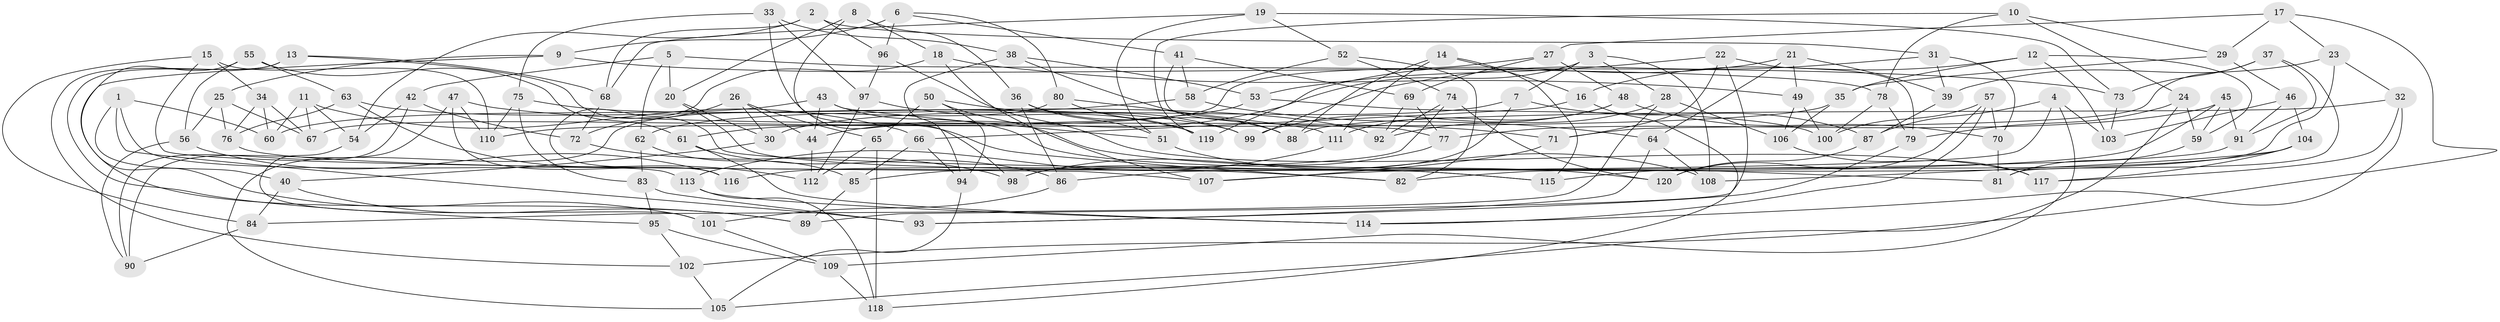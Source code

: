 // coarse degree distribution, {8: 0.2894736842105263, 7: 0.2894736842105263, 4: 0.02631578947368421, 6: 0.21052631578947367, 5: 0.07894736842105263, 9: 0.10526315789473684}
// Generated by graph-tools (version 1.1) at 2025/38/03/04/25 23:38:19]
// undirected, 120 vertices, 240 edges
graph export_dot {
  node [color=gray90,style=filled];
  1;
  2;
  3;
  4;
  5;
  6;
  7;
  8;
  9;
  10;
  11;
  12;
  13;
  14;
  15;
  16;
  17;
  18;
  19;
  20;
  21;
  22;
  23;
  24;
  25;
  26;
  27;
  28;
  29;
  30;
  31;
  32;
  33;
  34;
  35;
  36;
  37;
  38;
  39;
  40;
  41;
  42;
  43;
  44;
  45;
  46;
  47;
  48;
  49;
  50;
  51;
  52;
  53;
  54;
  55;
  56;
  57;
  58;
  59;
  60;
  61;
  62;
  63;
  64;
  65;
  66;
  67;
  68;
  69;
  70;
  71;
  72;
  73;
  74;
  75;
  76;
  77;
  78;
  79;
  80;
  81;
  82;
  83;
  84;
  85;
  86;
  87;
  88;
  89;
  90;
  91;
  92;
  93;
  94;
  95;
  96;
  97;
  98;
  99;
  100;
  101;
  102;
  103;
  104;
  105;
  106;
  107;
  108;
  109;
  110;
  111;
  112;
  113;
  114;
  115;
  116;
  117;
  118;
  119;
  120;
  1 -- 60;
  1 -- 40;
  1 -- 113;
  1 -- 93;
  2 -- 68;
  2 -- 96;
  2 -- 31;
  2 -- 54;
  3 -- 7;
  3 -- 108;
  3 -- 28;
  3 -- 119;
  4 -- 86;
  4 -- 87;
  4 -- 109;
  4 -- 103;
  5 -- 20;
  5 -- 78;
  5 -- 42;
  5 -- 62;
  6 -- 96;
  6 -- 41;
  6 -- 80;
  6 -- 9;
  7 -- 87;
  7 -- 98;
  7 -- 30;
  8 -- 20;
  8 -- 98;
  8 -- 36;
  8 -- 18;
  9 -- 25;
  9 -- 73;
  9 -- 101;
  10 -- 29;
  10 -- 119;
  10 -- 78;
  10 -- 24;
  11 -- 60;
  11 -- 66;
  11 -- 54;
  11 -- 67;
  12 -- 16;
  12 -- 59;
  12 -- 35;
  12 -- 103;
  13 -- 95;
  13 -- 68;
  13 -- 115;
  13 -- 102;
  14 -- 111;
  14 -- 115;
  14 -- 88;
  14 -- 16;
  15 -- 107;
  15 -- 34;
  15 -- 110;
  15 -- 84;
  16 -- 66;
  16 -- 118;
  17 -- 102;
  17 -- 23;
  17 -- 27;
  17 -- 29;
  18 -- 107;
  18 -- 49;
  18 -- 116;
  19 -- 73;
  19 -- 52;
  19 -- 68;
  19 -- 51;
  20 -- 30;
  20 -- 115;
  21 -- 64;
  21 -- 49;
  21 -- 39;
  21 -- 44;
  22 -- 53;
  22 -- 79;
  22 -- 71;
  22 -- 89;
  23 -- 39;
  23 -- 82;
  23 -- 32;
  24 -- 79;
  24 -- 59;
  24 -- 105;
  25 -- 56;
  25 -- 67;
  25 -- 76;
  26 -- 72;
  26 -- 44;
  26 -- 65;
  26 -- 30;
  27 -- 67;
  27 -- 69;
  27 -- 48;
  28 -- 106;
  28 -- 92;
  28 -- 84;
  29 -- 35;
  29 -- 46;
  30 -- 40;
  31 -- 99;
  31 -- 70;
  31 -- 39;
  32 -- 117;
  32 -- 114;
  32 -- 88;
  33 -- 82;
  33 -- 97;
  33 -- 38;
  33 -- 75;
  34 -- 60;
  34 -- 67;
  34 -- 76;
  35 -- 106;
  35 -- 110;
  36 -- 51;
  36 -- 86;
  36 -- 88;
  37 -- 73;
  37 -- 91;
  37 -- 71;
  37 -- 81;
  38 -- 88;
  38 -- 53;
  38 -- 94;
  39 -- 87;
  40 -- 84;
  40 -- 89;
  41 -- 69;
  41 -- 77;
  41 -- 58;
  42 -- 90;
  42 -- 54;
  42 -- 72;
  43 -- 60;
  43 -- 120;
  43 -- 44;
  43 -- 51;
  44 -- 112;
  45 -- 91;
  45 -- 59;
  45 -- 116;
  45 -- 77;
  46 -- 104;
  46 -- 103;
  46 -- 91;
  47 -- 116;
  47 -- 110;
  47 -- 90;
  47 -- 71;
  48 -- 70;
  48 -- 99;
  48 -- 111;
  49 -- 100;
  49 -- 106;
  50 -- 94;
  50 -- 65;
  50 -- 99;
  50 -- 81;
  51 -- 108;
  52 -- 82;
  52 -- 74;
  52 -- 58;
  53 -- 61;
  53 -- 100;
  54 -- 101;
  55 -- 61;
  55 -- 63;
  55 -- 89;
  55 -- 56;
  56 -- 116;
  56 -- 90;
  57 -- 120;
  57 -- 114;
  57 -- 70;
  57 -- 100;
  58 -- 64;
  58 -- 62;
  59 -- 81;
  61 -- 86;
  61 -- 114;
  62 -- 85;
  62 -- 83;
  63 -- 99;
  63 -- 112;
  63 -- 76;
  64 -- 93;
  64 -- 108;
  65 -- 112;
  65 -- 118;
  66 -- 94;
  66 -- 85;
  68 -- 72;
  69 -- 92;
  69 -- 77;
  70 -- 81;
  71 -- 107;
  72 -- 98;
  73 -- 103;
  74 -- 92;
  74 -- 85;
  74 -- 120;
  75 -- 92;
  75 -- 83;
  75 -- 110;
  76 -- 82;
  77 -- 98;
  78 -- 100;
  78 -- 79;
  79 -- 93;
  80 -- 105;
  80 -- 119;
  80 -- 111;
  83 -- 95;
  83 -- 93;
  84 -- 90;
  85 -- 89;
  86 -- 101;
  87 -- 120;
  91 -- 107;
  94 -- 105;
  95 -- 109;
  95 -- 102;
  96 -- 97;
  96 -- 117;
  97 -- 119;
  97 -- 112;
  101 -- 109;
  102 -- 105;
  104 -- 115;
  104 -- 117;
  104 -- 108;
  106 -- 117;
  109 -- 118;
  111 -- 113;
  113 -- 118;
  113 -- 114;
}
